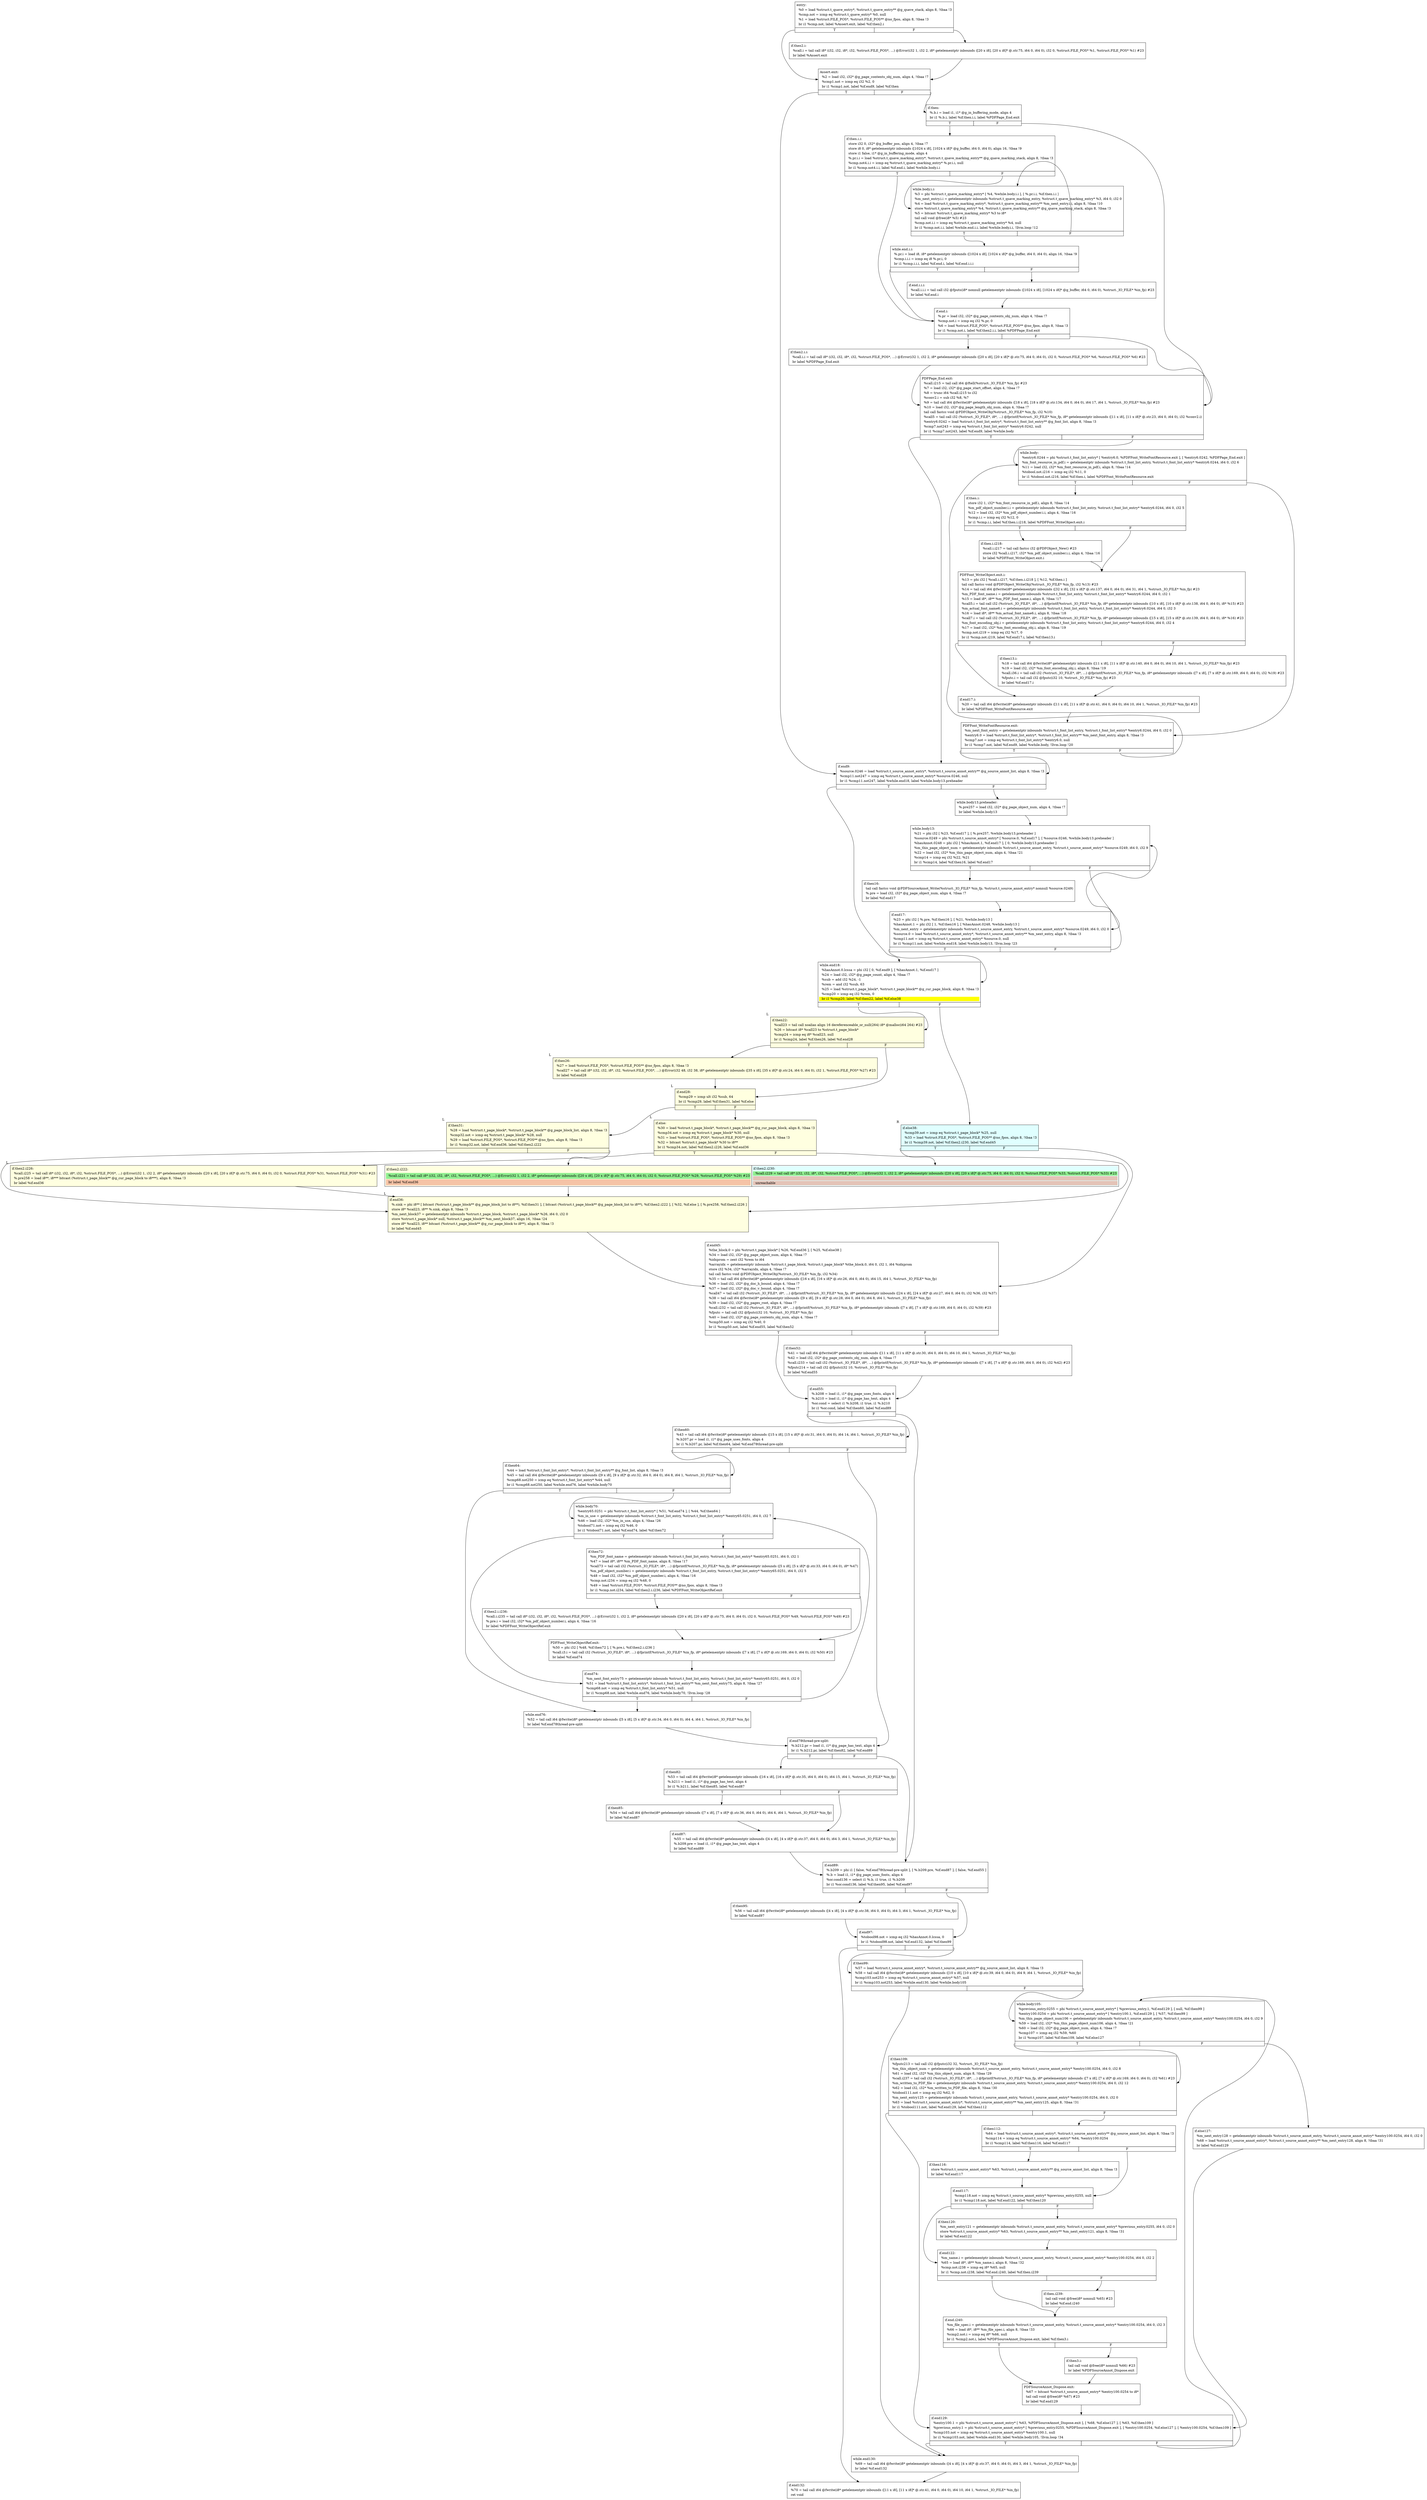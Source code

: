 digraph {
m_bb0 [shape = none, label  = <<table border="0" cellspacing="0">
<tr><td port="f1" border="1" colspan="2"><table bgcolor="LightYellow" border="0">
<tr><td align="left">if.then2.i222:</td></tr>
<tr><td bgcolor="lightgreen" align="left">  %call.i221 = tail call i8* (i32, i32, i8*, i32, %struct.FILE_POS*, ...) @Error(i32 1, i32 2, i8* getelementptr inbounds ([20 x i8], [20 x i8]* @.str.75, i64 0, i64 0), i32 0, %struct.FILE_POS* %29, %struct.FILE_POS* %29) #23</td></tr>
<tr><td bgcolor="#e8765c70" align="left">  br label %if.end36</td></tr>
</table>
</td>
<td port="f2" border="1" colspan="2"><table bgcolor="LightCyan" border="0">
<tr><td align="left">if.then2.i230:</td></tr>
<tr><td bgcolor="lightgreen" align="left">  %call.i229 = tail call i8* (i32, i32, i8*, i32, %struct.FILE_POS*, ...) @Error(i32 1, i32 2, i8* getelementptr inbounds ([20 x i8], [20 x i8]* @.str.75, i64 0, i64 0), i32 0, %struct.FILE_POS* %33, %struct.FILE_POS* %33) #23</td></tr>
<tr><td bgcolor="#e8765c70" align="left"> </td></tr>
<tr><td bgcolor="#e8765c70" align="left">  unreachable</td></tr>
</table>
</td></tr>
</table>> ]
f_bb0 [shape = none, label  = <<table  border="0" cellspacing="0">
<tr><td port="f" border="1" colspan="2"><table border="0">
<tr><td align="left">entry:</td></tr>
<tr><td align="left">  %0 = load %struct.t_qsave_entry*, %struct.t_qsave_entry** @g_qsave_stack, align 8, !tbaa !3</td></tr>
<tr><td align="left">  %cmp.not = icmp eq %struct.t_qsave_entry* %0, null</td></tr>
<tr><td align="left">  %1 = load %struct.FILE_POS*, %struct.FILE_POS** @no_fpos, align 8, !tbaa !3</td></tr>
<tr><td align="left">  br i1 %cmp.not, label %Assert.exit, label %if.then2.i</td></tr>
</table>
</td></tr>
<tr><td border="1" port="fT">T</td><td border="1" port="fF">F</td></tr>
</table>> ]
f_bb1 [shape = none, label  = <<table  border="0" cellspacing="0">
<tr><td port="f" border="1"><table border="0">
<tr><td align="left">if.then2.i:</td></tr>
<tr><td align="left">  %call.i = tail call i8* (i32, i32, i8*, i32, %struct.FILE_POS*, ...) @Error(i32 1, i32 2, i8* getelementptr inbounds ([20 x i8], [20 x i8]* @.str.75, i64 0, i64 0), i32 0, %struct.FILE_POS* %1, %struct.FILE_POS* %1) #23</td></tr>
<tr><td align="left">  br label %Assert.exit</td></tr>
</table>
</td></tr>
</table>> ]
f_bb2 [shape = none, label  = <<table  border="0" cellspacing="0">
<tr><td port="f" border="1" colspan="2"><table border="0">
<tr><td align="left">Assert.exit:</td></tr>
<tr><td align="left">  %2 = load i32, i32* @g_page_contents_obj_num, align 4, !tbaa !7</td></tr>
<tr><td align="left">  %cmp1.not = icmp eq i32 %2, 0</td></tr>
<tr><td align="left">  br i1 %cmp1.not, label %if.end9, label %if.then</td></tr>
</table>
</td></tr>
<tr><td border="1" port="fT">T</td><td border="1" port="fF">F</td></tr>
</table>> ]
f_bb3 [shape = none, label  = <<table  border="0" cellspacing="0">
<tr><td port="f" border="1" colspan="2"><table border="0">
<tr><td align="left">if.then:</td></tr>
<tr><td align="left">  %.b.i = load i1, i1* @g_in_buffering_mode, align 4</td></tr>
<tr><td align="left">  br i1 %.b.i, label %if.then.i.i, label %PDFPage_End.exit</td></tr>
</table>
</td></tr>
<tr><td border="1" port="fT">T</td><td border="1" port="fF">F</td></tr>
</table>> ]
f_bb4 [shape = none, label  = <<table  border="0" cellspacing="0">
<tr><td port="f" border="1" colspan="2"><table border="0">
<tr><td align="left">if.then.i.i:</td></tr>
<tr><td align="left">  store i32 0, i32* @g_buffer_pos, align 4, !tbaa !7</td></tr>
<tr><td align="left">  store i8 0, i8* getelementptr inbounds ([1024 x i8], [1024 x i8]* @g_buffer, i64 0, i64 0), align 16, !tbaa !9</td></tr>
<tr><td align="left">  store i1 false, i1* @g_in_buffering_mode, align 4</td></tr>
<tr><td align="left">  %.pr.i.i = load %struct.t_qsave_marking_entry*, %struct.t_qsave_marking_entry** @g_qsave_marking_stack, align 8, !tbaa !3</td></tr>
<tr><td align="left">  %cmp.not4.i.i = icmp eq %struct.t_qsave_marking_entry* %.pr.i.i, null</td></tr>
<tr><td align="left">  br i1 %cmp.not4.i.i, label %if.end.i, label %while.body.i.i</td></tr>
</table>
</td></tr>
<tr><td border="1" port="fT">T</td><td border="1" port="fF">F</td></tr>
</table>> ]
f_bb5 [shape = none, label  = <<table  border="0" cellspacing="0">
<tr><td port="f" border="1" colspan="2"><table border="0">
<tr><td align="left">while.body.i.i:</td></tr>
<tr><td align="left">  %3 = phi %struct.t_qsave_marking_entry* [ %4, %while.body.i.i ], [ %.pr.i.i, %if.then.i.i ]</td></tr>
<tr><td align="left">  %m_next_entry.i.i = getelementptr inbounds %struct.t_qsave_marking_entry, %struct.t_qsave_marking_entry* %3, i64 0, i32 0</td></tr>
<tr><td align="left">  %4 = load %struct.t_qsave_marking_entry*, %struct.t_qsave_marking_entry** %m_next_entry.i.i, align 8, !tbaa !10</td></tr>
<tr><td align="left">  store %struct.t_qsave_marking_entry* %4, %struct.t_qsave_marking_entry** @g_qsave_marking_stack, align 8, !tbaa !3</td></tr>
<tr><td align="left">  %5 = bitcast %struct.t_qsave_marking_entry* %3 to i8*</td></tr>
<tr><td align="left">  tail call void @free(i8* %5) #23</td></tr>
<tr><td align="left">  %cmp.not.i.i = icmp eq %struct.t_qsave_marking_entry* %4, null</td></tr>
<tr><td align="left">  br i1 %cmp.not.i.i, label %while.end.i.i, label %while.body.i.i, !llvm.loop !12</td></tr>
</table>
</td></tr>
<tr><td border="1" port="fT">T</td><td border="1" port="fF">F</td></tr>
</table>> ]
f_bb6 [shape = none, label  = <<table  border="0" cellspacing="0">
<tr><td port="f" border="1" colspan="2"><table border="0">
<tr><td align="left">while.end.i.i:</td></tr>
<tr><td align="left">  %.pr.i = load i8, i8* getelementptr inbounds ([1024 x i8], [1024 x i8]* @g_buffer, i64 0, i64 0), align 16, !tbaa !9</td></tr>
<tr><td align="left">  %cmp.i.i.i = icmp eq i8 %.pr.i, 0</td></tr>
<tr><td align="left">  br i1 %cmp.i.i.i, label %if.end.i, label %if.end.i.i.i</td></tr>
</table>
</td></tr>
<tr><td border="1" port="fT">T</td><td border="1" port="fF">F</td></tr>
</table>> ]
f_bb7 [shape = none, label  = <<table  border="0" cellspacing="0">
<tr><td port="f" border="1"><table border="0">
<tr><td align="left">if.end.i.i.i:</td></tr>
<tr><td align="left">  %call.i.i.i = tail call i32 @fputs(i8* nonnull getelementptr inbounds ([1024 x i8], [1024 x i8]* @g_buffer, i64 0, i64 0), %struct._IO_FILE* %in_fp) #23</td></tr>
<tr><td align="left">  br label %if.end.i</td></tr>
</table>
</td></tr>
</table>> ]
f_bb8 [shape = none, label  = <<table  border="0" cellspacing="0">
<tr><td port="f" border="1" colspan="2"><table border="0">
<tr><td align="left">if.end.i:</td></tr>
<tr><td align="left">  %.pr = load i32, i32* @g_page_contents_obj_num, align 4, !tbaa !7</td></tr>
<tr><td align="left">  %cmp.not.i = icmp eq i32 %.pr, 0</td></tr>
<tr><td align="left">  %6 = load %struct.FILE_POS*, %struct.FILE_POS** @no_fpos, align 8, !tbaa !3</td></tr>
<tr><td align="left">  br i1 %cmp.not.i, label %if.then2.i.i, label %PDFPage_End.exit</td></tr>
</table>
</td></tr>
<tr><td border="1" port="fT">T</td><td border="1" port="fF">F</td></tr>
</table>> ]
f_bb9 [shape = none, label  = <<table  border="0" cellspacing="0">
<tr><td port="f" border="1"><table border="0">
<tr><td align="left">if.then2.i.i:</td></tr>
<tr><td align="left">  %call.i.i = tail call i8* (i32, i32, i8*, i32, %struct.FILE_POS*, ...) @Error(i32 1, i32 2, i8* getelementptr inbounds ([20 x i8], [20 x i8]* @.str.75, i64 0, i64 0), i32 0, %struct.FILE_POS* %6, %struct.FILE_POS* %6) #23</td></tr>
<tr><td align="left">  br label %PDFPage_End.exit</td></tr>
</table>
</td></tr>
</table>> ]
f_bb10 [shape = none, label  = <<table  border="0" cellspacing="0">
<tr><td port="f" border="1" colspan="2"><table border="0">
<tr><td align="left">PDFPage_End.exit:</td></tr>
<tr><td align="left">  %call.i215 = tail call i64 @ftell(%struct._IO_FILE* %in_fp) #23</td></tr>
<tr><td align="left">  %7 = load i32, i32* @g_page_start_offset, align 4, !tbaa !7</td></tr>
<tr><td align="left">  %8 = trunc i64 %call.i215 to i32</td></tr>
<tr><td align="left">  %conv2.i = sub i32 %8, %7</td></tr>
<tr><td align="left">  %9 = tail call i64 @fwrite(i8* getelementptr inbounds ([18 x i8], [18 x i8]* @.str.134, i64 0, i64 0), i64 17, i64 1, %struct._IO_FILE* %in_fp) #23</td></tr>
<tr><td align="left">  %10 = load i32, i32* @g_page_length_obj_num, align 4, !tbaa !7</td></tr>
<tr><td align="left">  tail call fastcc void @PDFObject_WriteObj(%struct._IO_FILE* %in_fp, i32 %10)</td></tr>
<tr><td align="left">  %call5 = tail call i32 (%struct._IO_FILE*, i8*, ...) @fprintf(%struct._IO_FILE* %in_fp, i8* getelementptr inbounds ([11 x i8], [11 x i8]* @.str.23, i64 0, i64 0), i32 %conv2.i)</td></tr>
<tr><td align="left">  %entry6.0242 = load %struct.t_font_list_entry*, %struct.t_font_list_entry** @g_font_list, align 8, !tbaa !3</td></tr>
<tr><td align="left">  %cmp7.not243 = icmp eq %struct.t_font_list_entry* %entry6.0242, null</td></tr>
<tr><td align="left">  br i1 %cmp7.not243, label %if.end9, label %while.body</td></tr>
</table>
</td></tr>
<tr><td border="1" port="fT">T</td><td border="1" port="fF">F</td></tr>
</table>> ]
f_bb11 [shape = none, label  = <<table  border="0" cellspacing="0">
<tr><td port="f" border="1" colspan="2"><table border="0">
<tr><td align="left">while.body:</td></tr>
<tr><td align="left">  %entry6.0244 = phi %struct.t_font_list_entry* [ %entry6.0, %PDFFont_WriteFontResource.exit ], [ %entry6.0242, %PDFPage_End.exit ]</td></tr>
<tr><td align="left">  %m_font_resource_in_pdf.i = getelementptr inbounds %struct.t_font_list_entry, %struct.t_font_list_entry* %entry6.0244, i64 0, i32 6</td></tr>
<tr><td align="left">  %11 = load i32, i32* %m_font_resource_in_pdf.i, align 8, !tbaa !14</td></tr>
<tr><td align="left">  %tobool.not.i216 = icmp eq i32 %11, 0</td></tr>
<tr><td align="left">  br i1 %tobool.not.i216, label %if.then.i, label %PDFFont_WriteFontResource.exit</td></tr>
</table>
</td></tr>
<tr><td border="1" port="fT">T</td><td border="1" port="fF">F</td></tr>
</table>> ]
f_bb12 [shape = none, label  = <<table  border="0" cellspacing="0">
<tr><td port="f" border="1" colspan="2"><table border="0">
<tr><td align="left">if.then.i:</td></tr>
<tr><td align="left">  store i32 1, i32* %m_font_resource_in_pdf.i, align 8, !tbaa !14</td></tr>
<tr><td align="left">  %m_pdf_object_number.i.i = getelementptr inbounds %struct.t_font_list_entry, %struct.t_font_list_entry* %entry6.0244, i64 0, i32 5</td></tr>
<tr><td align="left">  %12 = load i32, i32* %m_pdf_object_number.i.i, align 4, !tbaa !16</td></tr>
<tr><td align="left">  %cmp.i.i = icmp eq i32 %12, 0</td></tr>
<tr><td align="left">  br i1 %cmp.i.i, label %if.then.i.i218, label %PDFFont_WriteObject.exit.i</td></tr>
</table>
</td></tr>
<tr><td border="1" port="fT">T</td><td border="1" port="fF">F</td></tr>
</table>> ]
f_bb13 [shape = none, label  = <<table  border="0" cellspacing="0">
<tr><td port="f" border="1"><table border="0">
<tr><td align="left">if.then.i.i218:</td></tr>
<tr><td align="left">  %call.i.i217 = tail call fastcc i32 @PDFObject_New() #23</td></tr>
<tr><td align="left">  store i32 %call.i.i217, i32* %m_pdf_object_number.i.i, align 4, !tbaa !16</td></tr>
<tr><td align="left">  br label %PDFFont_WriteObject.exit.i</td></tr>
</table>
</td></tr>
</table>> ]
f_bb14 [shape = none, label  = <<table  border="0" cellspacing="0">
<tr><td port="f" border="1" colspan="2"><table border="0">
<tr><td align="left">PDFFont_WriteObject.exit.i:</td></tr>
<tr><td align="left">  %13 = phi i32 [ %call.i.i217, %if.then.i.i218 ], [ %12, %if.then.i ]</td></tr>
<tr><td align="left">  tail call fastcc void @PDFObject_WriteObj(%struct._IO_FILE* %in_fp, i32 %13) #23</td></tr>
<tr><td align="left">  %14 = tail call i64 @fwrite(i8* getelementptr inbounds ([32 x i8], [32 x i8]* @.str.137, i64 0, i64 0), i64 31, i64 1, %struct._IO_FILE* %in_fp) #23</td></tr>
<tr><td align="left">  %m_PDF_font_name.i = getelementptr inbounds %struct.t_font_list_entry, %struct.t_font_list_entry* %entry6.0244, i64 0, i32 1</td></tr>
<tr><td align="left">  %15 = load i8*, i8** %m_PDF_font_name.i, align 8, !tbaa !17</td></tr>
<tr><td align="left">  %call5.i = tail call i32 (%struct._IO_FILE*, i8*, ...) @fprintf(%struct._IO_FILE* %in_fp, i8* getelementptr inbounds ([10 x i8], [10 x i8]* @.str.138, i64 0, i64 0), i8* %15) #23</td></tr>
<tr><td align="left">  %m_actual_font_name6.i = getelementptr inbounds %struct.t_font_list_entry, %struct.t_font_list_entry* %entry6.0244, i64 0, i32 3</td></tr>
<tr><td align="left">  %16 = load i8*, i8** %m_actual_font_name6.i, align 8, !tbaa !18</td></tr>
<tr><td align="left">  %call7.i = tail call i32 (%struct._IO_FILE*, i8*, ...) @fprintf(%struct._IO_FILE* %in_fp, i8* getelementptr inbounds ([15 x i8], [15 x i8]* @.str.139, i64 0, i64 0), i8* %16) #23</td></tr>
<tr><td align="left">  %m_font_encoding_obj.i = getelementptr inbounds %struct.t_font_list_entry, %struct.t_font_list_entry* %entry6.0244, i64 0, i32 4</td></tr>
<tr><td align="left">  %17 = load i32, i32* %m_font_encoding_obj.i, align 8, !tbaa !19</td></tr>
<tr><td align="left">  %cmp.not.i219 = icmp eq i32 %17, 0</td></tr>
<tr><td align="left">  br i1 %cmp.not.i219, label %if.end17.i, label %if.then13.i</td></tr>
</table>
</td></tr>
<tr><td border="1" port="fT">T</td><td border="1" port="fF">F</td></tr>
</table>> ]
f_bb15 [shape = none, label  = <<table  border="0" cellspacing="0">
<tr><td port="f" border="1"><table border="0">
<tr><td align="left">if.then13.i:</td></tr>
<tr><td align="left">  %18 = tail call i64 @fwrite(i8* getelementptr inbounds ([11 x i8], [11 x i8]* @.str.140, i64 0, i64 0), i64 10, i64 1, %struct._IO_FILE* %in_fp) #23</td></tr>
<tr><td align="left">  %19 = load i32, i32* %m_font_encoding_obj.i, align 8, !tbaa !19</td></tr>
<tr><td align="left">  %call.i36.i = tail call i32 (%struct._IO_FILE*, i8*, ...) @fprintf(%struct._IO_FILE* %in_fp, i8* getelementptr inbounds ([7 x i8], [7 x i8]* @.str.169, i64 0, i64 0), i32 %19) #23</td></tr>
<tr><td align="left">  %fputc.i = tail call i32 @fputc(i32 10, %struct._IO_FILE* %in_fp) #23</td></tr>
<tr><td align="left">  br label %if.end17.i</td></tr>
</table>
</td></tr>
</table>> ]
f_bb16 [shape = none, label  = <<table  border="0" cellspacing="0">
<tr><td port="f" border="1"><table border="0">
<tr><td align="left">if.end17.i:</td></tr>
<tr><td align="left">  %20 = tail call i64 @fwrite(i8* getelementptr inbounds ([11 x i8], [11 x i8]* @.str.41, i64 0, i64 0), i64 10, i64 1, %struct._IO_FILE* %in_fp) #23</td></tr>
<tr><td align="left">  br label %PDFFont_WriteFontResource.exit</td></tr>
</table>
</td></tr>
</table>> ]
f_bb17 [shape = none, label  = <<table  border="0" cellspacing="0">
<tr><td port="f" border="1" colspan="2"><table border="0">
<tr><td align="left">PDFFont_WriteFontResource.exit:</td></tr>
<tr><td align="left">  %m_next_font_entry = getelementptr inbounds %struct.t_font_list_entry, %struct.t_font_list_entry* %entry6.0244, i64 0, i32 0</td></tr>
<tr><td align="left">  %entry6.0 = load %struct.t_font_list_entry*, %struct.t_font_list_entry** %m_next_font_entry, align 8, !tbaa !3</td></tr>
<tr><td align="left">  %cmp7.not = icmp eq %struct.t_font_list_entry* %entry6.0, null</td></tr>
<tr><td align="left">  br i1 %cmp7.not, label %if.end9, label %while.body, !llvm.loop !20</td></tr>
</table>
</td></tr>
<tr><td border="1" port="fT">T</td><td border="1" port="fF">F</td></tr>
</table>> ]
f_bb18 [shape = none, label  = <<table  border="0" cellspacing="0">
<tr><td port="f" border="1" colspan="2"><table border="0">
<tr><td align="left">if.end9:</td></tr>
<tr><td align="left">  %source.0246 = load %struct.t_source_annot_entry*, %struct.t_source_annot_entry** @g_source_annot_list, align 8, !tbaa !3</td></tr>
<tr><td align="left">  %cmp11.not247 = icmp eq %struct.t_source_annot_entry* %source.0246, null</td></tr>
<tr><td align="left">  br i1 %cmp11.not247, label %while.end18, label %while.body13.preheader</td></tr>
</table>
</td></tr>
<tr><td border="1" port="fT">T</td><td border="1" port="fF">F</td></tr>
</table>> ]
f_bb19 [shape = none, label  = <<table  border="0" cellspacing="0">
<tr><td port="f" border="1"><table border="0">
<tr><td align="left">while.body13.preheader:</td></tr>
<tr><td align="left">  %.pre257 = load i32, i32* @g_page_object_num, align 4, !tbaa !7</td></tr>
<tr><td align="left">  br label %while.body13</td></tr>
</table>
</td></tr>
</table>> ]
f_bb20 [shape = none, label  = <<table  border="0" cellspacing="0">
<tr><td port="f" border="1" colspan="2"><table border="0">
<tr><td align="left">while.body13:</td></tr>
<tr><td align="left">  %21 = phi i32 [ %23, %if.end17 ], [ %.pre257, %while.body13.preheader ]</td></tr>
<tr><td align="left">  %source.0249 = phi %struct.t_source_annot_entry* [ %source.0, %if.end17 ], [ %source.0246, %while.body13.preheader ]</td></tr>
<tr><td align="left">  %hasAnnot.0248 = phi i32 [ %hasAnnot.1, %if.end17 ], [ 0, %while.body13.preheader ]</td></tr>
<tr><td align="left">  %m_this_page_object_num = getelementptr inbounds %struct.t_source_annot_entry, %struct.t_source_annot_entry* %source.0249, i64 0, i32 9</td></tr>
<tr><td align="left">  %22 = load i32, i32* %m_this_page_object_num, align 4, !tbaa !21</td></tr>
<tr><td align="left">  %cmp14 = icmp eq i32 %22, %21</td></tr>
<tr><td align="left">  br i1 %cmp14, label %if.then16, label %if.end17</td></tr>
</table>
</td></tr>
<tr><td border="1" port="fT">T</td><td border="1" port="fF">F</td></tr>
</table>> ]
f_bb21 [shape = none, label  = <<table  border="0" cellspacing="0">
<tr><td port="f" border="1"><table border="0">
<tr><td align="left">if.then16:</td></tr>
<tr><td align="left">  tail call fastcc void @PDFSourceAnnot_Write(%struct._IO_FILE* %in_fp, %struct.t_source_annot_entry* nonnull %source.0249)</td></tr>
<tr><td align="left">  %.pre = load i32, i32* @g_page_object_num, align 4, !tbaa !7</td></tr>
<tr><td align="left">  br label %if.end17</td></tr>
</table>
</td></tr>
</table>> ]
f_bb22 [shape = none, label  = <<table  border="0" cellspacing="0">
<tr><td port="f" border="1" colspan="2"><table border="0">
<tr><td align="left">if.end17:</td></tr>
<tr><td align="left">  %23 = phi i32 [ %.pre, %if.then16 ], [ %21, %while.body13 ]</td></tr>
<tr><td align="left">  %hasAnnot.1 = phi i32 [ 1, %if.then16 ], [ %hasAnnot.0248, %while.body13 ]</td></tr>
<tr><td align="left">  %m_next_entry = getelementptr inbounds %struct.t_source_annot_entry, %struct.t_source_annot_entry* %source.0249, i64 0, i32 0</td></tr>
<tr><td align="left">  %source.0 = load %struct.t_source_annot_entry*, %struct.t_source_annot_entry** %m_next_entry, align 8, !tbaa !3</td></tr>
<tr><td align="left">  %cmp11.not = icmp eq %struct.t_source_annot_entry* %source.0, null</td></tr>
<tr><td align="left">  br i1 %cmp11.not, label %while.end18, label %while.body13, !llvm.loop !23</td></tr>
</table>
</td></tr>
<tr><td border="1" port="fT">T</td><td border="1" port="fF">F</td></tr>
</table>> ]
f_bb23 [shape = none, label  = <<table  border="0" cellspacing="0">
<tr><td port="f" border="1" colspan="2"><table border="0">
<tr><td align="left">while.end18:</td></tr>
<tr><td align="left">  %hasAnnot.0.lcssa = phi i32 [ 0, %if.end9 ], [ %hasAnnot.1, %if.end17 ]</td></tr>
<tr><td align="left">  %24 = load i32, i32* @g_page_count, align 4, !tbaa !7</td></tr>
<tr><td align="left">  %sub = add i32 %24, -1</td></tr>
<tr><td align="left">  %rem = and i32 %sub, 63</td></tr>
<tr><td align="left">  %25 = load %struct.t_page_block*, %struct.t_page_block** @g_cur_page_block, align 8, !tbaa !3</td></tr>
<tr><td align="left">  %cmp20 = icmp eq i32 %rem, 0</td></tr>
<tr><td bgcolor="yellow" align="left">  br i1 %cmp20, label %if.then22, label %if.else38</td></tr>
</table>
</td></tr>
<tr><td border="1" port="fT">T</td><td border="1" port="fF">F</td></tr>
</table>> ]
f_bb24 [shape = none,  xlabel="L", label  = <<table  bgcolor="LightYellow"  border="0" cellspacing="0">
<tr><td port="f" border="1" colspan="2"><table border="0">
<tr><td align="left">if.then22:</td></tr>
<tr><td align="left">  %call23 = tail call noalias align 16 dereferenceable_or_null(264) i8* @malloc(i64 264) #23</td></tr>
<tr><td align="left">  %26 = bitcast i8* %call23 to %struct.t_page_block*</td></tr>
<tr><td align="left">  %cmp24 = icmp eq i8* %call23, null</td></tr>
<tr><td align="left">  br i1 %cmp24, label %if.then26, label %if.end28</td></tr>
</table>
</td></tr>
<tr><td border="1" port="fT">T</td><td border="1" port="fF">F</td></tr>
</table>> ]
f_bb25 [shape = none,  xlabel="L", label  = <<table  bgcolor="LightYellow"  border="0" cellspacing="0">
<tr><td port="f" border="1"><table border="0">
<tr><td align="left">if.then26:</td></tr>
<tr><td align="left">  %27 = load %struct.FILE_POS*, %struct.FILE_POS** @no_fpos, align 8, !tbaa !3</td></tr>
<tr><td align="left">  %call27 = tail call i8* (i32, i32, i8*, i32, %struct.FILE_POS*, ...) @Error(i32 48, i32 38, i8* getelementptr inbounds ([35 x i8], [35 x i8]* @.str.24, i64 0, i64 0), i32 1, %struct.FILE_POS* %27) #23</td></tr>
<tr><td align="left">  br label %if.end28</td></tr>
</table>
</td></tr>
</table>> ]
f_bb26 [shape = none,  xlabel="L", label  = <<table  bgcolor="LightYellow"  border="0" cellspacing="0">
<tr><td port="f" border="1" colspan="2"><table border="0">
<tr><td align="left">if.end28:</td></tr>
<tr><td align="left">  %cmp29 = icmp ult i32 %sub, 64</td></tr>
<tr><td align="left">  br i1 %cmp29, label %if.then31, label %if.else</td></tr>
</table>
</td></tr>
<tr><td border="1" port="fT">T</td><td border="1" port="fF">F</td></tr>
</table>> ]
f_bb27 [shape = none,  xlabel="L", label  = <<table  bgcolor="LightYellow"  border="0" cellspacing="0">
<tr><td port="f" border="1" colspan="2"><table border="0">
<tr><td align="left">if.then31:</td></tr>
<tr><td align="left">  %28 = load %struct.t_page_block*, %struct.t_page_block** @g_page_block_list, align 8, !tbaa !3</td></tr>
<tr><td align="left">  %cmp32.not = icmp eq %struct.t_page_block* %28, null</td></tr>
<tr><td align="left">  %29 = load %struct.FILE_POS*, %struct.FILE_POS** @no_fpos, align 8, !tbaa !3</td></tr>
<tr><td align="left">  br i1 %cmp32.not, label %if.end36, label %if.then2.i222</td></tr>
</table>
</td></tr>
<tr><td border="1" port="fT">T</td><td border="1" port="fF">F</td></tr>
</table>> ]
f_bb28 [shape = none,  xlabel="L", label  = <<table  bgcolor="LightYellow"  border="0" cellspacing="0">
<tr><td port="f" border="1" colspan="2"><table border="0">
<tr><td align="left">if.else:</td></tr>
<tr><td align="left">  %30 = load %struct.t_page_block*, %struct.t_page_block** @g_cur_page_block, align 8, !tbaa !3</td></tr>
<tr><td align="left">  %cmp34.not = icmp eq %struct.t_page_block* %30, null</td></tr>
<tr><td align="left">  %31 = load %struct.FILE_POS*, %struct.FILE_POS** @no_fpos, align 8, !tbaa !3</td></tr>
<tr><td align="left">  %32 = bitcast %struct.t_page_block* %30 to i8**</td></tr>
<tr><td align="left">  br i1 %cmp34.not, label %if.then2.i226, label %if.end36</td></tr>
</table>
</td></tr>
<tr><td border="1" port="fT">T</td><td border="1" port="fF">F</td></tr>
</table>> ]
f_bb29 [shape = none,  xlabel="L", label  = <<table  bgcolor="LightYellow"  border="0" cellspacing="0">
<tr><td port="f" border="1"><table border="0">
<tr><td align="left">if.then2.i226:</td></tr>
<tr><td align="left">  %call.i225 = tail call i8* (i32, i32, i8*, i32, %struct.FILE_POS*, ...) @Error(i32 1, i32 2, i8* getelementptr inbounds ([20 x i8], [20 x i8]* @.str.75, i64 0, i64 0), i32 0, %struct.FILE_POS* %31, %struct.FILE_POS* %31) #23</td></tr>
<tr><td align="left">  %.pre258 = load i8**, i8*** bitcast (%struct.t_page_block** @g_cur_page_block to i8***), align 8, !tbaa !3</td></tr>
<tr><td align="left">  br label %if.end36</td></tr>
</table>
</td></tr>
</table>> ]
f_bb30 [shape = none,  xlabel="L", label  = <<table  bgcolor="LightYellow"  border="0" cellspacing="0">
<tr><td port="f" border="1"><table border="0">
<tr><td align="left">if.end36:</td></tr>
<tr><td align="left">  %.sink = phi i8** [ bitcast (%struct.t_page_block** @g_page_block_list to i8**), %if.then31 ], [ bitcast (%struct.t_page_block** @g_page_block_list to i8**), %if.then2.i222 ], [ %32, %if.else ], [ %.pre258, %if.then2.i226 ]</td></tr>
<tr><td align="left">  store i8* %call23, i8** %.sink, align 8, !tbaa !3</td></tr>
<tr><td align="left">  %m_next_block37 = getelementptr inbounds %struct.t_page_block, %struct.t_page_block* %26, i64 0, i32 0</td></tr>
<tr><td align="left">  store %struct.t_page_block* null, %struct.t_page_block** %m_next_block37, align 16, !tbaa !24</td></tr>
<tr><td align="left">  store i8* %call23, i8** bitcast (%struct.t_page_block** @g_cur_page_block to i8**), align 8, !tbaa !3</td></tr>
<tr><td align="left">  br label %if.end45</td></tr>
</table>
</td></tr>
</table>> ]
f_bb31 [shape = none,  xlabel="R", label  = <<table  bgcolor="LightCyan"  border="0" cellspacing="0">
<tr><td port="f" border="1" colspan="2"><table border="0">
<tr><td align="left">if.else38:</td></tr>
<tr><td align="left">  %cmp39.not = icmp eq %struct.t_page_block* %25, null</td></tr>
<tr><td align="left">  %33 = load %struct.FILE_POS*, %struct.FILE_POS** @no_fpos, align 8, !tbaa !3</td></tr>
<tr><td align="left">  br i1 %cmp39.not, label %if.then2.i230, label %if.end45</td></tr>
</table>
</td></tr>
<tr><td border="1" port="fT">T</td><td border="1" port="fF">F</td></tr>
</table>> ]
f_bb32 [shape = none, label  = <<table  border="0" cellspacing="0">
<tr><td port="f" border="1" colspan="2"><table border="0">
<tr><td align="left">if.end45:</td></tr>
<tr><td align="left">  %the_block.0 = phi %struct.t_page_block* [ %26, %if.end36 ], [ %25, %if.else38 ]</td></tr>
<tr><td align="left">  %34 = load i32, i32* @g_page_object_num, align 4, !tbaa !7</td></tr>
<tr><td align="left">  %idxprom = zext i32 %rem to i64</td></tr>
<tr><td align="left">  %arrayidx = getelementptr inbounds %struct.t_page_block, %struct.t_page_block* %the_block.0, i64 0, i32 1, i64 %idxprom</td></tr>
<tr><td align="left">  store i32 %34, i32* %arrayidx, align 4, !tbaa !7</td></tr>
<tr><td align="left">  tail call fastcc void @PDFObject_WriteObj(%struct._IO_FILE* %in_fp, i32 %34)</td></tr>
<tr><td align="left">  %35 = tail call i64 @fwrite(i8* getelementptr inbounds ([16 x i8], [16 x i8]* @.str.26, i64 0, i64 0), i64 15, i64 1, %struct._IO_FILE* %in_fp)</td></tr>
<tr><td align="left">  %36 = load i32, i32* @g_doc_h_bound, align 4, !tbaa !7</td></tr>
<tr><td align="left">  %37 = load i32, i32* @g_doc_v_bound, align 4, !tbaa !7</td></tr>
<tr><td align="left">  %call47 = tail call i32 (%struct._IO_FILE*, i8*, ...) @fprintf(%struct._IO_FILE* %in_fp, i8* getelementptr inbounds ([24 x i8], [24 x i8]* @.str.27, i64 0, i64 0), i32 %36, i32 %37)</td></tr>
<tr><td align="left">  %38 = tail call i64 @fwrite(i8* getelementptr inbounds ([9 x i8], [9 x i8]* @.str.28, i64 0, i64 0), i64 8, i64 1, %struct._IO_FILE* %in_fp)</td></tr>
<tr><td align="left">  %39 = load i32, i32* @g_pages_root, align 4, !tbaa !7</td></tr>
<tr><td align="left">  %call.i232 = tail call i32 (%struct._IO_FILE*, i8*, ...) @fprintf(%struct._IO_FILE* %in_fp, i8* getelementptr inbounds ([7 x i8], [7 x i8]* @.str.169, i64 0, i64 0), i32 %39) #23</td></tr>
<tr><td align="left">  %fputc = tail call i32 @fputc(i32 10, %struct._IO_FILE* %in_fp)</td></tr>
<tr><td align="left">  %40 = load i32, i32* @g_page_contents_obj_num, align 4, !tbaa !7</td></tr>
<tr><td align="left">  %cmp50.not = icmp eq i32 %40, 0</td></tr>
<tr><td align="left">  br i1 %cmp50.not, label %if.end55, label %if.then52</td></tr>
</table>
</td></tr>
<tr><td border="1" port="fT">T</td><td border="1" port="fF">F</td></tr>
</table>> ]
f_bb33 [shape = none, label  = <<table  border="0" cellspacing="0">
<tr><td port="f" border="1"><table border="0">
<tr><td align="left">if.then52:</td></tr>
<tr><td align="left">  %41 = tail call i64 @fwrite(i8* getelementptr inbounds ([11 x i8], [11 x i8]* @.str.30, i64 0, i64 0), i64 10, i64 1, %struct._IO_FILE* %in_fp)</td></tr>
<tr><td align="left">  %42 = load i32, i32* @g_page_contents_obj_num, align 4, !tbaa !7</td></tr>
<tr><td align="left">  %call.i233 = tail call i32 (%struct._IO_FILE*, i8*, ...) @fprintf(%struct._IO_FILE* %in_fp, i8* getelementptr inbounds ([7 x i8], [7 x i8]* @.str.169, i64 0, i64 0), i32 %42) #23</td></tr>
<tr><td align="left">  %fputc214 = tail call i32 @fputc(i32 10, %struct._IO_FILE* %in_fp)</td></tr>
<tr><td align="left">  br label %if.end55</td></tr>
</table>
</td></tr>
</table>> ]
f_bb34 [shape = none, label  = <<table  border="0" cellspacing="0">
<tr><td port="f" border="1" colspan="2"><table border="0">
<tr><td align="left">if.end55:</td></tr>
<tr><td align="left">  %.b208 = load i1, i1* @g_page_uses_fonts, align 4</td></tr>
<tr><td align="left">  %.b210 = load i1, i1* @g_page_has_text, align 4</td></tr>
<tr><td align="left">  %or.cond = select i1 %.b208, i1 true, i1 %.b210</td></tr>
<tr><td align="left">  br i1 %or.cond, label %if.then60, label %if.end89</td></tr>
</table>
</td></tr>
<tr><td border="1" port="fT">T</td><td border="1" port="fF">F</td></tr>
</table>> ]
f_bb35 [shape = none, label  = <<table  border="0" cellspacing="0">
<tr><td port="f" border="1" colspan="2"><table border="0">
<tr><td align="left">if.then60:</td></tr>
<tr><td align="left">  %43 = tail call i64 @fwrite(i8* getelementptr inbounds ([15 x i8], [15 x i8]* @.str.31, i64 0, i64 0), i64 14, i64 1, %struct._IO_FILE* %in_fp)</td></tr>
<tr><td align="left">  %.b207.pr = load i1, i1* @g_page_uses_fonts, align 4</td></tr>
<tr><td align="left">  br i1 %.b207.pr, label %if.then64, label %if.end78thread-pre-split</td></tr>
</table>
</td></tr>
<tr><td border="1" port="fT">T</td><td border="1" port="fF">F</td></tr>
</table>> ]
f_bb36 [shape = none, label  = <<table  border="0" cellspacing="0">
<tr><td port="f" border="1" colspan="2"><table border="0">
<tr><td align="left">if.then64:</td></tr>
<tr><td align="left">  %44 = load %struct.t_font_list_entry*, %struct.t_font_list_entry** @g_font_list, align 8, !tbaa !3</td></tr>
<tr><td align="left">  %45 = tail call i64 @fwrite(i8* getelementptr inbounds ([9 x i8], [9 x i8]* @.str.32, i64 0, i64 0), i64 8, i64 1, %struct._IO_FILE* %in_fp)</td></tr>
<tr><td align="left">  %cmp68.not250 = icmp eq %struct.t_font_list_entry* %44, null</td></tr>
<tr><td align="left">  br i1 %cmp68.not250, label %while.end76, label %while.body70</td></tr>
</table>
</td></tr>
<tr><td border="1" port="fT">T</td><td border="1" port="fF">F</td></tr>
</table>> ]
f_bb37 [shape = none, label  = <<table  border="0" cellspacing="0">
<tr><td port="f" border="1" colspan="2"><table border="0">
<tr><td align="left">while.body70:</td></tr>
<tr><td align="left">  %entry65.0251 = phi %struct.t_font_list_entry* [ %51, %if.end74 ], [ %44, %if.then64 ]</td></tr>
<tr><td align="left">  %m_in_use = getelementptr inbounds %struct.t_font_list_entry, %struct.t_font_list_entry* %entry65.0251, i64 0, i32 7</td></tr>
<tr><td align="left">  %46 = load i32, i32* %m_in_use, align 4, !tbaa !26</td></tr>
<tr><td align="left">  %tobool71.not = icmp eq i32 %46, 0</td></tr>
<tr><td align="left">  br i1 %tobool71.not, label %if.end74, label %if.then72</td></tr>
</table>
</td></tr>
<tr><td border="1" port="fT">T</td><td border="1" port="fF">F</td></tr>
</table>> ]
f_bb38 [shape = none, label  = <<table  border="0" cellspacing="0">
<tr><td port="f" border="1" colspan="2"><table border="0">
<tr><td align="left">if.then72:</td></tr>
<tr><td align="left">  %m_PDF_font_name = getelementptr inbounds %struct.t_font_list_entry, %struct.t_font_list_entry* %entry65.0251, i64 0, i32 1</td></tr>
<tr><td align="left">  %47 = load i8*, i8** %m_PDF_font_name, align 8, !tbaa !17</td></tr>
<tr><td align="left">  %call73 = tail call i32 (%struct._IO_FILE*, i8*, ...) @fprintf(%struct._IO_FILE* %in_fp, i8* getelementptr inbounds ([5 x i8], [5 x i8]* @.str.33, i64 0, i64 0), i8* %47)</td></tr>
<tr><td align="left">  %m_pdf_object_number.i = getelementptr inbounds %struct.t_font_list_entry, %struct.t_font_list_entry* %entry65.0251, i64 0, i32 5</td></tr>
<tr><td align="left">  %48 = load i32, i32* %m_pdf_object_number.i, align 4, !tbaa !16</td></tr>
<tr><td align="left">  %cmp.not.i234 = icmp eq i32 %48, 0</td></tr>
<tr><td align="left">  %49 = load %struct.FILE_POS*, %struct.FILE_POS** @no_fpos, align 8, !tbaa !3</td></tr>
<tr><td align="left">  br i1 %cmp.not.i234, label %if.then2.i.i236, label %PDFFont_WriteObjectRef.exit</td></tr>
</table>
</td></tr>
<tr><td border="1" port="fT">T</td><td border="1" port="fF">F</td></tr>
</table>> ]
f_bb39 [shape = none, label  = <<table  border="0" cellspacing="0">
<tr><td port="f" border="1"><table border="0">
<tr><td align="left">if.then2.i.i236:</td></tr>
<tr><td align="left">  %call.i.i235 = tail call i8* (i32, i32, i8*, i32, %struct.FILE_POS*, ...) @Error(i32 1, i32 2, i8* getelementptr inbounds ([20 x i8], [20 x i8]* @.str.75, i64 0, i64 0), i32 0, %struct.FILE_POS* %49, %struct.FILE_POS* %49) #23</td></tr>
<tr><td align="left">  %.pre.i = load i32, i32* %m_pdf_object_number.i, align 4, !tbaa !16</td></tr>
<tr><td align="left">  br label %PDFFont_WriteObjectRef.exit</td></tr>
</table>
</td></tr>
</table>> ]
f_bb40 [shape = none, label  = <<table  border="0" cellspacing="0">
<tr><td port="f" border="1"><table border="0">
<tr><td align="left">PDFFont_WriteObjectRef.exit:</td></tr>
<tr><td align="left">  %50 = phi i32 [ %48, %if.then72 ], [ %.pre.i, %if.then2.i.i236 ]</td></tr>
<tr><td align="left">  %call.i3.i = tail call i32 (%struct._IO_FILE*, i8*, ...) @fprintf(%struct._IO_FILE* %in_fp, i8* getelementptr inbounds ([7 x i8], [7 x i8]* @.str.169, i64 0, i64 0), i32 %50) #23</td></tr>
<tr><td align="left">  br label %if.end74</td></tr>
</table>
</td></tr>
</table>> ]
f_bb41 [shape = none, label  = <<table  border="0" cellspacing="0">
<tr><td port="f" border="1" colspan="2"><table border="0">
<tr><td align="left">if.end74:</td></tr>
<tr><td align="left">  %m_next_font_entry75 = getelementptr inbounds %struct.t_font_list_entry, %struct.t_font_list_entry* %entry65.0251, i64 0, i32 0</td></tr>
<tr><td align="left">  %51 = load %struct.t_font_list_entry*, %struct.t_font_list_entry** %m_next_font_entry75, align 8, !tbaa !27</td></tr>
<tr><td align="left">  %cmp68.not = icmp eq %struct.t_font_list_entry* %51, null</td></tr>
<tr><td align="left">  br i1 %cmp68.not, label %while.end76, label %while.body70, !llvm.loop !28</td></tr>
</table>
</td></tr>
<tr><td border="1" port="fT">T</td><td border="1" port="fF">F</td></tr>
</table>> ]
f_bb42 [shape = none, label  = <<table  border="0" cellspacing="0">
<tr><td port="f" border="1"><table border="0">
<tr><td align="left">while.end76:</td></tr>
<tr><td align="left">  %52 = tail call i64 @fwrite(i8* getelementptr inbounds ([5 x i8], [5 x i8]* @.str.34, i64 0, i64 0), i64 4, i64 1, %struct._IO_FILE* %in_fp)</td></tr>
<tr><td align="left">  br label %if.end78thread-pre-split</td></tr>
</table>
</td></tr>
</table>> ]
f_bb43 [shape = none, label  = <<table  border="0" cellspacing="0">
<tr><td port="f" border="1" colspan="2"><table border="0">
<tr><td align="left">if.end78thread-pre-split:</td></tr>
<tr><td align="left">  %.b212.pr = load i1, i1* @g_page_has_text, align 4</td></tr>
<tr><td align="left">  br i1 %.b212.pr, label %if.then82, label %if.end89</td></tr>
</table>
</td></tr>
<tr><td border="1" port="fT">T</td><td border="1" port="fF">F</td></tr>
</table>> ]
f_bb44 [shape = none, label  = <<table  border="0" cellspacing="0">
<tr><td port="f" border="1" colspan="2"><table border="0">
<tr><td align="left">if.then82:</td></tr>
<tr><td align="left">  %53 = tail call i64 @fwrite(i8* getelementptr inbounds ([16 x i8], [16 x i8]* @.str.35, i64 0, i64 0), i64 15, i64 1, %struct._IO_FILE* %in_fp)</td></tr>
<tr><td align="left">  %.b211 = load i1, i1* @g_page_has_text, align 4</td></tr>
<tr><td align="left">  br i1 %.b211, label %if.then85, label %if.end87</td></tr>
</table>
</td></tr>
<tr><td border="1" port="fT">T</td><td border="1" port="fF">F</td></tr>
</table>> ]
f_bb45 [shape = none, label  = <<table  border="0" cellspacing="0">
<tr><td port="f" border="1"><table border="0">
<tr><td align="left">if.then85:</td></tr>
<tr><td align="left">  %54 = tail call i64 @fwrite(i8* getelementptr inbounds ([7 x i8], [7 x i8]* @.str.36, i64 0, i64 0), i64 6, i64 1, %struct._IO_FILE* %in_fp)</td></tr>
<tr><td align="left">  br label %if.end87</td></tr>
</table>
</td></tr>
</table>> ]
f_bb46 [shape = none, label  = <<table  border="0" cellspacing="0">
<tr><td port="f" border="1"><table border="0">
<tr><td align="left">if.end87:</td></tr>
<tr><td align="left">  %55 = tail call i64 @fwrite(i8* getelementptr inbounds ([4 x i8], [4 x i8]* @.str.37, i64 0, i64 0), i64 3, i64 1, %struct._IO_FILE* %in_fp)</td></tr>
<tr><td align="left">  %.b209.pre = load i1, i1* @g_page_has_text, align 4</td></tr>
<tr><td align="left">  br label %if.end89</td></tr>
</table>
</td></tr>
</table>> ]
f_bb47 [shape = none, label  = <<table  border="0" cellspacing="0">
<tr><td port="f" border="1" colspan="2"><table border="0">
<tr><td align="left">if.end89:</td></tr>
<tr><td align="left">  %.b209 = phi i1 [ false, %if.end78thread-pre-split ], [ %.b209.pre, %if.end87 ], [ false, %if.end55 ]</td></tr>
<tr><td align="left">  %.b = load i1, i1* @g_page_uses_fonts, align 4</td></tr>
<tr><td align="left">  %or.cond136 = select i1 %.b, i1 true, i1 %.b209</td></tr>
<tr><td align="left">  br i1 %or.cond136, label %if.then95, label %if.end97</td></tr>
</table>
</td></tr>
<tr><td border="1" port="fT">T</td><td border="1" port="fF">F</td></tr>
</table>> ]
f_bb48 [shape = none, label  = <<table  border="0" cellspacing="0">
<tr><td port="f" border="1"><table border="0">
<tr><td align="left">if.then95:</td></tr>
<tr><td align="left">  %56 = tail call i64 @fwrite(i8* getelementptr inbounds ([4 x i8], [4 x i8]* @.str.38, i64 0, i64 0), i64 3, i64 1, %struct._IO_FILE* %in_fp)</td></tr>
<tr><td align="left">  br label %if.end97</td></tr>
</table>
</td></tr>
</table>> ]
f_bb49 [shape = none, label  = <<table  border="0" cellspacing="0">
<tr><td port="f" border="1" colspan="2"><table border="0">
<tr><td align="left">if.end97:</td></tr>
<tr><td align="left">  %tobool98.not = icmp eq i32 %hasAnnot.0.lcssa, 0</td></tr>
<tr><td align="left">  br i1 %tobool98.not, label %if.end132, label %if.then99</td></tr>
</table>
</td></tr>
<tr><td border="1" port="fT">T</td><td border="1" port="fF">F</td></tr>
</table>> ]
f_bb50 [shape = none, label  = <<table  border="0" cellspacing="0">
<tr><td port="f" border="1" colspan="2"><table border="0">
<tr><td align="left">if.then99:</td></tr>
<tr><td align="left">  %57 = load %struct.t_source_annot_entry*, %struct.t_source_annot_entry** @g_source_annot_list, align 8, !tbaa !3</td></tr>
<tr><td align="left">  %58 = tail call i64 @fwrite(i8* getelementptr inbounds ([10 x i8], [10 x i8]* @.str.39, i64 0, i64 0), i64 9, i64 1, %struct._IO_FILE* %in_fp)</td></tr>
<tr><td align="left">  %cmp103.not253 = icmp eq %struct.t_source_annot_entry* %57, null</td></tr>
<tr><td align="left">  br i1 %cmp103.not253, label %while.end130, label %while.body105</td></tr>
</table>
</td></tr>
<tr><td border="1" port="fT">T</td><td border="1" port="fF">F</td></tr>
</table>> ]
f_bb51 [shape = none, label  = <<table  border="0" cellspacing="0">
<tr><td port="f" border="1" colspan="2"><table border="0">
<tr><td align="left">while.body105:</td></tr>
<tr><td align="left">  %previous_entry.0255 = phi %struct.t_source_annot_entry* [ %previous_entry.1, %if.end129 ], [ null, %if.then99 ]</td></tr>
<tr><td align="left">  %entry100.0254 = phi %struct.t_source_annot_entry* [ %entry100.1, %if.end129 ], [ %57, %if.then99 ]</td></tr>
<tr><td align="left">  %m_this_page_object_num106 = getelementptr inbounds %struct.t_source_annot_entry, %struct.t_source_annot_entry* %entry100.0254, i64 0, i32 9</td></tr>
<tr><td align="left">  %59 = load i32, i32* %m_this_page_object_num106, align 4, !tbaa !21</td></tr>
<tr><td align="left">  %60 = load i32, i32* @g_page_object_num, align 4, !tbaa !7</td></tr>
<tr><td align="left">  %cmp107 = icmp eq i32 %59, %60</td></tr>
<tr><td align="left">  br i1 %cmp107, label %if.then109, label %if.else127</td></tr>
</table>
</td></tr>
<tr><td border="1" port="fT">T</td><td border="1" port="fF">F</td></tr>
</table>> ]
f_bb52 [shape = none, label  = <<table  border="0" cellspacing="0">
<tr><td port="f" border="1" colspan="2"><table border="0">
<tr><td align="left">if.then109:</td></tr>
<tr><td align="left">  %fputc213 = tail call i32 @fputc(i32 32, %struct._IO_FILE* %in_fp)</td></tr>
<tr><td align="left">  %m_this_object_num = getelementptr inbounds %struct.t_source_annot_entry, %struct.t_source_annot_entry* %entry100.0254, i64 0, i32 8</td></tr>
<tr><td align="left">  %61 = load i32, i32* %m_this_object_num, align 8, !tbaa !29</td></tr>
<tr><td align="left">  %call.i237 = tail call i32 (%struct._IO_FILE*, i8*, ...) @fprintf(%struct._IO_FILE* %in_fp, i8* getelementptr inbounds ([7 x i8], [7 x i8]* @.str.169, i64 0, i64 0), i32 %61) #23</td></tr>
<tr><td align="left">  %m_written_to_PDF_file = getelementptr inbounds %struct.t_source_annot_entry, %struct.t_source_annot_entry* %entry100.0254, i64 0, i32 12</td></tr>
<tr><td align="left">  %62 = load i32, i32* %m_written_to_PDF_file, align 8, !tbaa !30</td></tr>
<tr><td align="left">  %tobool111.not = icmp eq i32 %62, 0</td></tr>
<tr><td align="left">  %m_next_entry125 = getelementptr inbounds %struct.t_source_annot_entry, %struct.t_source_annot_entry* %entry100.0254, i64 0, i32 0</td></tr>
<tr><td align="left">  %63 = load %struct.t_source_annot_entry*, %struct.t_source_annot_entry** %m_next_entry125, align 8, !tbaa !31</td></tr>
<tr><td align="left">  br i1 %tobool111.not, label %if.end129, label %if.then112</td></tr>
</table>
</td></tr>
<tr><td border="1" port="fT">T</td><td border="1" port="fF">F</td></tr>
</table>> ]
f_bb53 [shape = none, label  = <<table  border="0" cellspacing="0">
<tr><td port="f" border="1" colspan="2"><table border="0">
<tr><td align="left">if.then112:</td></tr>
<tr><td align="left">  %64 = load %struct.t_source_annot_entry*, %struct.t_source_annot_entry** @g_source_annot_list, align 8, !tbaa !3</td></tr>
<tr><td align="left">  %cmp114 = icmp eq %struct.t_source_annot_entry* %64, %entry100.0254</td></tr>
<tr><td align="left">  br i1 %cmp114, label %if.then116, label %if.end117</td></tr>
</table>
</td></tr>
<tr><td border="1" port="fT">T</td><td border="1" port="fF">F</td></tr>
</table>> ]
f_bb54 [shape = none, label  = <<table  border="0" cellspacing="0">
<tr><td port="f" border="1"><table border="0">
<tr><td align="left">if.then116:</td></tr>
<tr><td align="left">  store %struct.t_source_annot_entry* %63, %struct.t_source_annot_entry** @g_source_annot_list, align 8, !tbaa !3</td></tr>
<tr><td align="left">  br label %if.end117</td></tr>
</table>
</td></tr>
</table>> ]
f_bb55 [shape = none, label  = <<table  border="0" cellspacing="0">
<tr><td port="f" border="1" colspan="2"><table border="0">
<tr><td align="left">if.end117:</td></tr>
<tr><td align="left">  %cmp118.not = icmp eq %struct.t_source_annot_entry* %previous_entry.0255, null</td></tr>
<tr><td align="left">  br i1 %cmp118.not, label %if.end122, label %if.then120</td></tr>
</table>
</td></tr>
<tr><td border="1" port="fT">T</td><td border="1" port="fF">F</td></tr>
</table>> ]
f_bb56 [shape = none, label  = <<table  border="0" cellspacing="0">
<tr><td port="f" border="1"><table border="0">
<tr><td align="left">if.then120:</td></tr>
<tr><td align="left">  %m_next_entry121 = getelementptr inbounds %struct.t_source_annot_entry, %struct.t_source_annot_entry* %previous_entry.0255, i64 0, i32 0</td></tr>
<tr><td align="left">  store %struct.t_source_annot_entry* %63, %struct.t_source_annot_entry** %m_next_entry121, align 8, !tbaa !31</td></tr>
<tr><td align="left">  br label %if.end122</td></tr>
</table>
</td></tr>
</table>> ]
f_bb57 [shape = none, label  = <<table  border="0" cellspacing="0">
<tr><td port="f" border="1" colspan="2"><table border="0">
<tr><td align="left">if.end122:</td></tr>
<tr><td align="left">  %m_name.i = getelementptr inbounds %struct.t_source_annot_entry, %struct.t_source_annot_entry* %entry100.0254, i64 0, i32 2</td></tr>
<tr><td align="left">  %65 = load i8*, i8** %m_name.i, align 8, !tbaa !32</td></tr>
<tr><td align="left">  %cmp.not.i238 = icmp eq i8* %65, null</td></tr>
<tr><td align="left">  br i1 %cmp.not.i238, label %if.end.i240, label %if.then.i239</td></tr>
</table>
</td></tr>
<tr><td border="1" port="fT">T</td><td border="1" port="fF">F</td></tr>
</table>> ]
f_bb58 [shape = none, label  = <<table  border="0" cellspacing="0">
<tr><td port="f" border="1"><table border="0">
<tr><td align="left">if.then.i239:</td></tr>
<tr><td align="left">  tail call void @free(i8* nonnull %65) #23</td></tr>
<tr><td align="left">  br label %if.end.i240</td></tr>
</table>
</td></tr>
</table>> ]
f_bb59 [shape = none, label  = <<table  border="0" cellspacing="0">
<tr><td port="f" border="1" colspan="2"><table border="0">
<tr><td align="left">if.end.i240:</td></tr>
<tr><td align="left">  %m_file_spec.i = getelementptr inbounds %struct.t_source_annot_entry, %struct.t_source_annot_entry* %entry100.0254, i64 0, i32 3</td></tr>
<tr><td align="left">  %66 = load i8*, i8** %m_file_spec.i, align 8, !tbaa !33</td></tr>
<tr><td align="left">  %cmp2.not.i = icmp eq i8* %66, null</td></tr>
<tr><td align="left">  br i1 %cmp2.not.i, label %PDFSourceAnnot_Dispose.exit, label %if.then3.i</td></tr>
</table>
</td></tr>
<tr><td border="1" port="fT">T</td><td border="1" port="fF">F</td></tr>
</table>> ]
f_bb60 [shape = none, label  = <<table  border="0" cellspacing="0">
<tr><td port="f" border="1"><table border="0">
<tr><td align="left">if.then3.i:</td></tr>
<tr><td align="left">  tail call void @free(i8* nonnull %66) #23</td></tr>
<tr><td align="left">  br label %PDFSourceAnnot_Dispose.exit</td></tr>
</table>
</td></tr>
</table>> ]
f_bb61 [shape = none, label  = <<table  border="0" cellspacing="0">
<tr><td port="f" border="1"><table border="0">
<tr><td align="left">PDFSourceAnnot_Dispose.exit:</td></tr>
<tr><td align="left">  %67 = bitcast %struct.t_source_annot_entry* %entry100.0254 to i8*</td></tr>
<tr><td align="left">  tail call void @free(i8* %67) #23</td></tr>
<tr><td align="left">  br label %if.end129</td></tr>
</table>
</td></tr>
</table>> ]
f_bb62 [shape = none, label  = <<table  border="0" cellspacing="0">
<tr><td port="f" border="1"><table border="0">
<tr><td align="left">if.else127:</td></tr>
<tr><td align="left">  %m_next_entry128 = getelementptr inbounds %struct.t_source_annot_entry, %struct.t_source_annot_entry* %entry100.0254, i64 0, i32 0</td></tr>
<tr><td align="left">  %68 = load %struct.t_source_annot_entry*, %struct.t_source_annot_entry** %m_next_entry128, align 8, !tbaa !31</td></tr>
<tr><td align="left">  br label %if.end129</td></tr>
</table>
</td></tr>
</table>> ]
f_bb63 [shape = none, label  = <<table  border="0" cellspacing="0">
<tr><td port="f" border="1" colspan="2"><table border="0">
<tr><td align="left">if.end129:</td></tr>
<tr><td align="left">  %entry100.1 = phi %struct.t_source_annot_entry* [ %63, %PDFSourceAnnot_Dispose.exit ], [ %68, %if.else127 ], [ %63, %if.then109 ]</td></tr>
<tr><td align="left">  %previous_entry.1 = phi %struct.t_source_annot_entry* [ %previous_entry.0255, %PDFSourceAnnot_Dispose.exit ], [ %entry100.0254, %if.else127 ], [ %entry100.0254, %if.then109 ]</td></tr>
<tr><td align="left">  %cmp103.not = icmp eq %struct.t_source_annot_entry* %entry100.1, null</td></tr>
<tr><td align="left">  br i1 %cmp103.not, label %while.end130, label %while.body105, !llvm.loop !34</td></tr>
</table>
</td></tr>
<tr><td border="1" port="fT">T</td><td border="1" port="fF">F</td></tr>
</table>> ]
f_bb64 [shape = none, label  = <<table  border="0" cellspacing="0">
<tr><td port="f" border="1"><table border="0">
<tr><td align="left">while.end130:</td></tr>
<tr><td align="left">  %69 = tail call i64 @fwrite(i8* getelementptr inbounds ([4 x i8], [4 x i8]* @.str.37, i64 0, i64 0), i64 3, i64 1, %struct._IO_FILE* %in_fp)</td></tr>
<tr><td align="left">  br label %if.end132</td></tr>
</table>
</td></tr>
</table>> ]
f_bb65 [shape = none, label  = <<table  border="0" cellspacing="0">
<tr><td port="f" border="1"><table border="0">
<tr><td align="left">if.end132:</td></tr>
<tr><td align="left">  %70 = tail call i64 @fwrite(i8* getelementptr inbounds ([11 x i8], [11 x i8]* @.str.41, i64 0, i64 0), i64 10, i64 1, %struct._IO_FILE* %in_fp)</td></tr>
<tr><td align="left">  ret void</td></tr>
</table>
</td></tr>
</table>> ]
f_bb0:fT -> f_bb2:f
f_bb0:fF -> f_bb1:f
f_bb1:f -> f_bb2:f
f_bb2:fT -> f_bb18:f
f_bb2:fF -> f_bb3:f
f_bb3:fT -> f_bb4:f
f_bb3:fF -> f_bb10:f
f_bb4:fT -> f_bb8:f
f_bb4:fF -> f_bb5:f
f_bb5:fT -> f_bb6:f
f_bb5:fF -> f_bb5:f
f_bb6:fT -> f_bb8:f
f_bb6:fF -> f_bb7:f
f_bb7:f -> f_bb8:f
f_bb8:fT -> f_bb9:f
f_bb8:fF -> f_bb10:f
f_bb9:f -> f_bb10:f
f_bb10:fT -> f_bb18:f
f_bb10:fF -> f_bb11:f
f_bb11:fT -> f_bb12:f
f_bb11:fF -> f_bb17:f
f_bb12:fT -> f_bb13:f
f_bb12:fF -> f_bb14:f
f_bb13:f -> f_bb14:f
f_bb14:fT -> f_bb16:f
f_bb14:fF -> f_bb15:f
f_bb15:f -> f_bb16:f
f_bb16:f -> f_bb17:f
f_bb17:fT -> f_bb18:f
f_bb17:fF -> f_bb11:f
f_bb18:fT -> f_bb23:f
f_bb18:fF -> f_bb19:f
f_bb19:f -> f_bb20:f
f_bb20:fT -> f_bb21:f
f_bb20:fF -> f_bb22:f
f_bb21:f -> f_bb22:f
f_bb22:fT -> f_bb23:f
f_bb22:fF -> f_bb20:f
f_bb23:fT -> f_bb24:f
f_bb23:fF -> f_bb31:f
f_bb24:fT -> f_bb25:f
f_bb24:fF -> f_bb26:f
f_bb25:f -> f_bb26:f
f_bb26:fT -> f_bb27:f
f_bb26:fF -> f_bb28:f
f_bb27:fT -> f_bb30:f
f_bb27:fF -> m_bb0:f1
m_bb0:f1 -> f_bb30:f
f_bb28:fT -> f_bb29:f
f_bb28:fF -> f_bb30:f
f_bb29:f -> f_bb30:f
f_bb30:f -> f_bb32:f
f_bb31:fT -> m_bb0:f2
f_bb31:fF -> f_bb32:f
f_bb32:fT -> f_bb34:f
f_bb32:fF -> f_bb33:f
f_bb33:f -> f_bb34:f
f_bb34:fT -> f_bb35:f
f_bb34:fF -> f_bb47:f
f_bb35:fT -> f_bb36:f
f_bb35:fF -> f_bb43:f
f_bb36:fT -> f_bb42:f
f_bb36:fF -> f_bb37:f
f_bb37:fT -> f_bb41:f
f_bb37:fF -> f_bb38:f
f_bb38:fT -> f_bb39:f
f_bb38:fF -> f_bb40:f
f_bb39:f -> f_bb40:f
f_bb40:f -> f_bb41:f
f_bb41:fT -> f_bb42:f
f_bb41:fF -> f_bb37:f
f_bb42:f -> f_bb43:f
f_bb43:fT -> f_bb44:f
f_bb43:fF -> f_bb47:f
f_bb44:fT -> f_bb45:f
f_bb44:fF -> f_bb46:f
f_bb45:f -> f_bb46:f
f_bb46:f -> f_bb47:f
f_bb47:fT -> f_bb48:f
f_bb47:fF -> f_bb49:f
f_bb48:f -> f_bb49:f
f_bb49:fT -> f_bb65:f
f_bb49:fF -> f_bb50:f
f_bb50:fT -> f_bb64:f
f_bb50:fF -> f_bb51:f
f_bb51:fT -> f_bb52:f
f_bb51:fF -> f_bb62:f
f_bb52:fT -> f_bb63:f
f_bb52:fF -> f_bb53:f
f_bb53:fT -> f_bb54:f
f_bb53:fF -> f_bb55:f
f_bb54:f -> f_bb55:f
f_bb55:fT -> f_bb57:f
f_bb55:fF -> f_bb56:f
f_bb56:f -> f_bb57:f
f_bb57:fT -> f_bb59:f
f_bb57:fF -> f_bb58:f
f_bb58:f -> f_bb59:f
f_bb59:fT -> f_bb61:f
f_bb59:fF -> f_bb60:f
f_bb60:f -> f_bb61:f
f_bb61:f -> f_bb63:f
f_bb62:f -> f_bb63:f
f_bb63:fT -> f_bb64:f
f_bb63:fF -> f_bb51:f
f_bb64:f -> f_bb65:f
}

